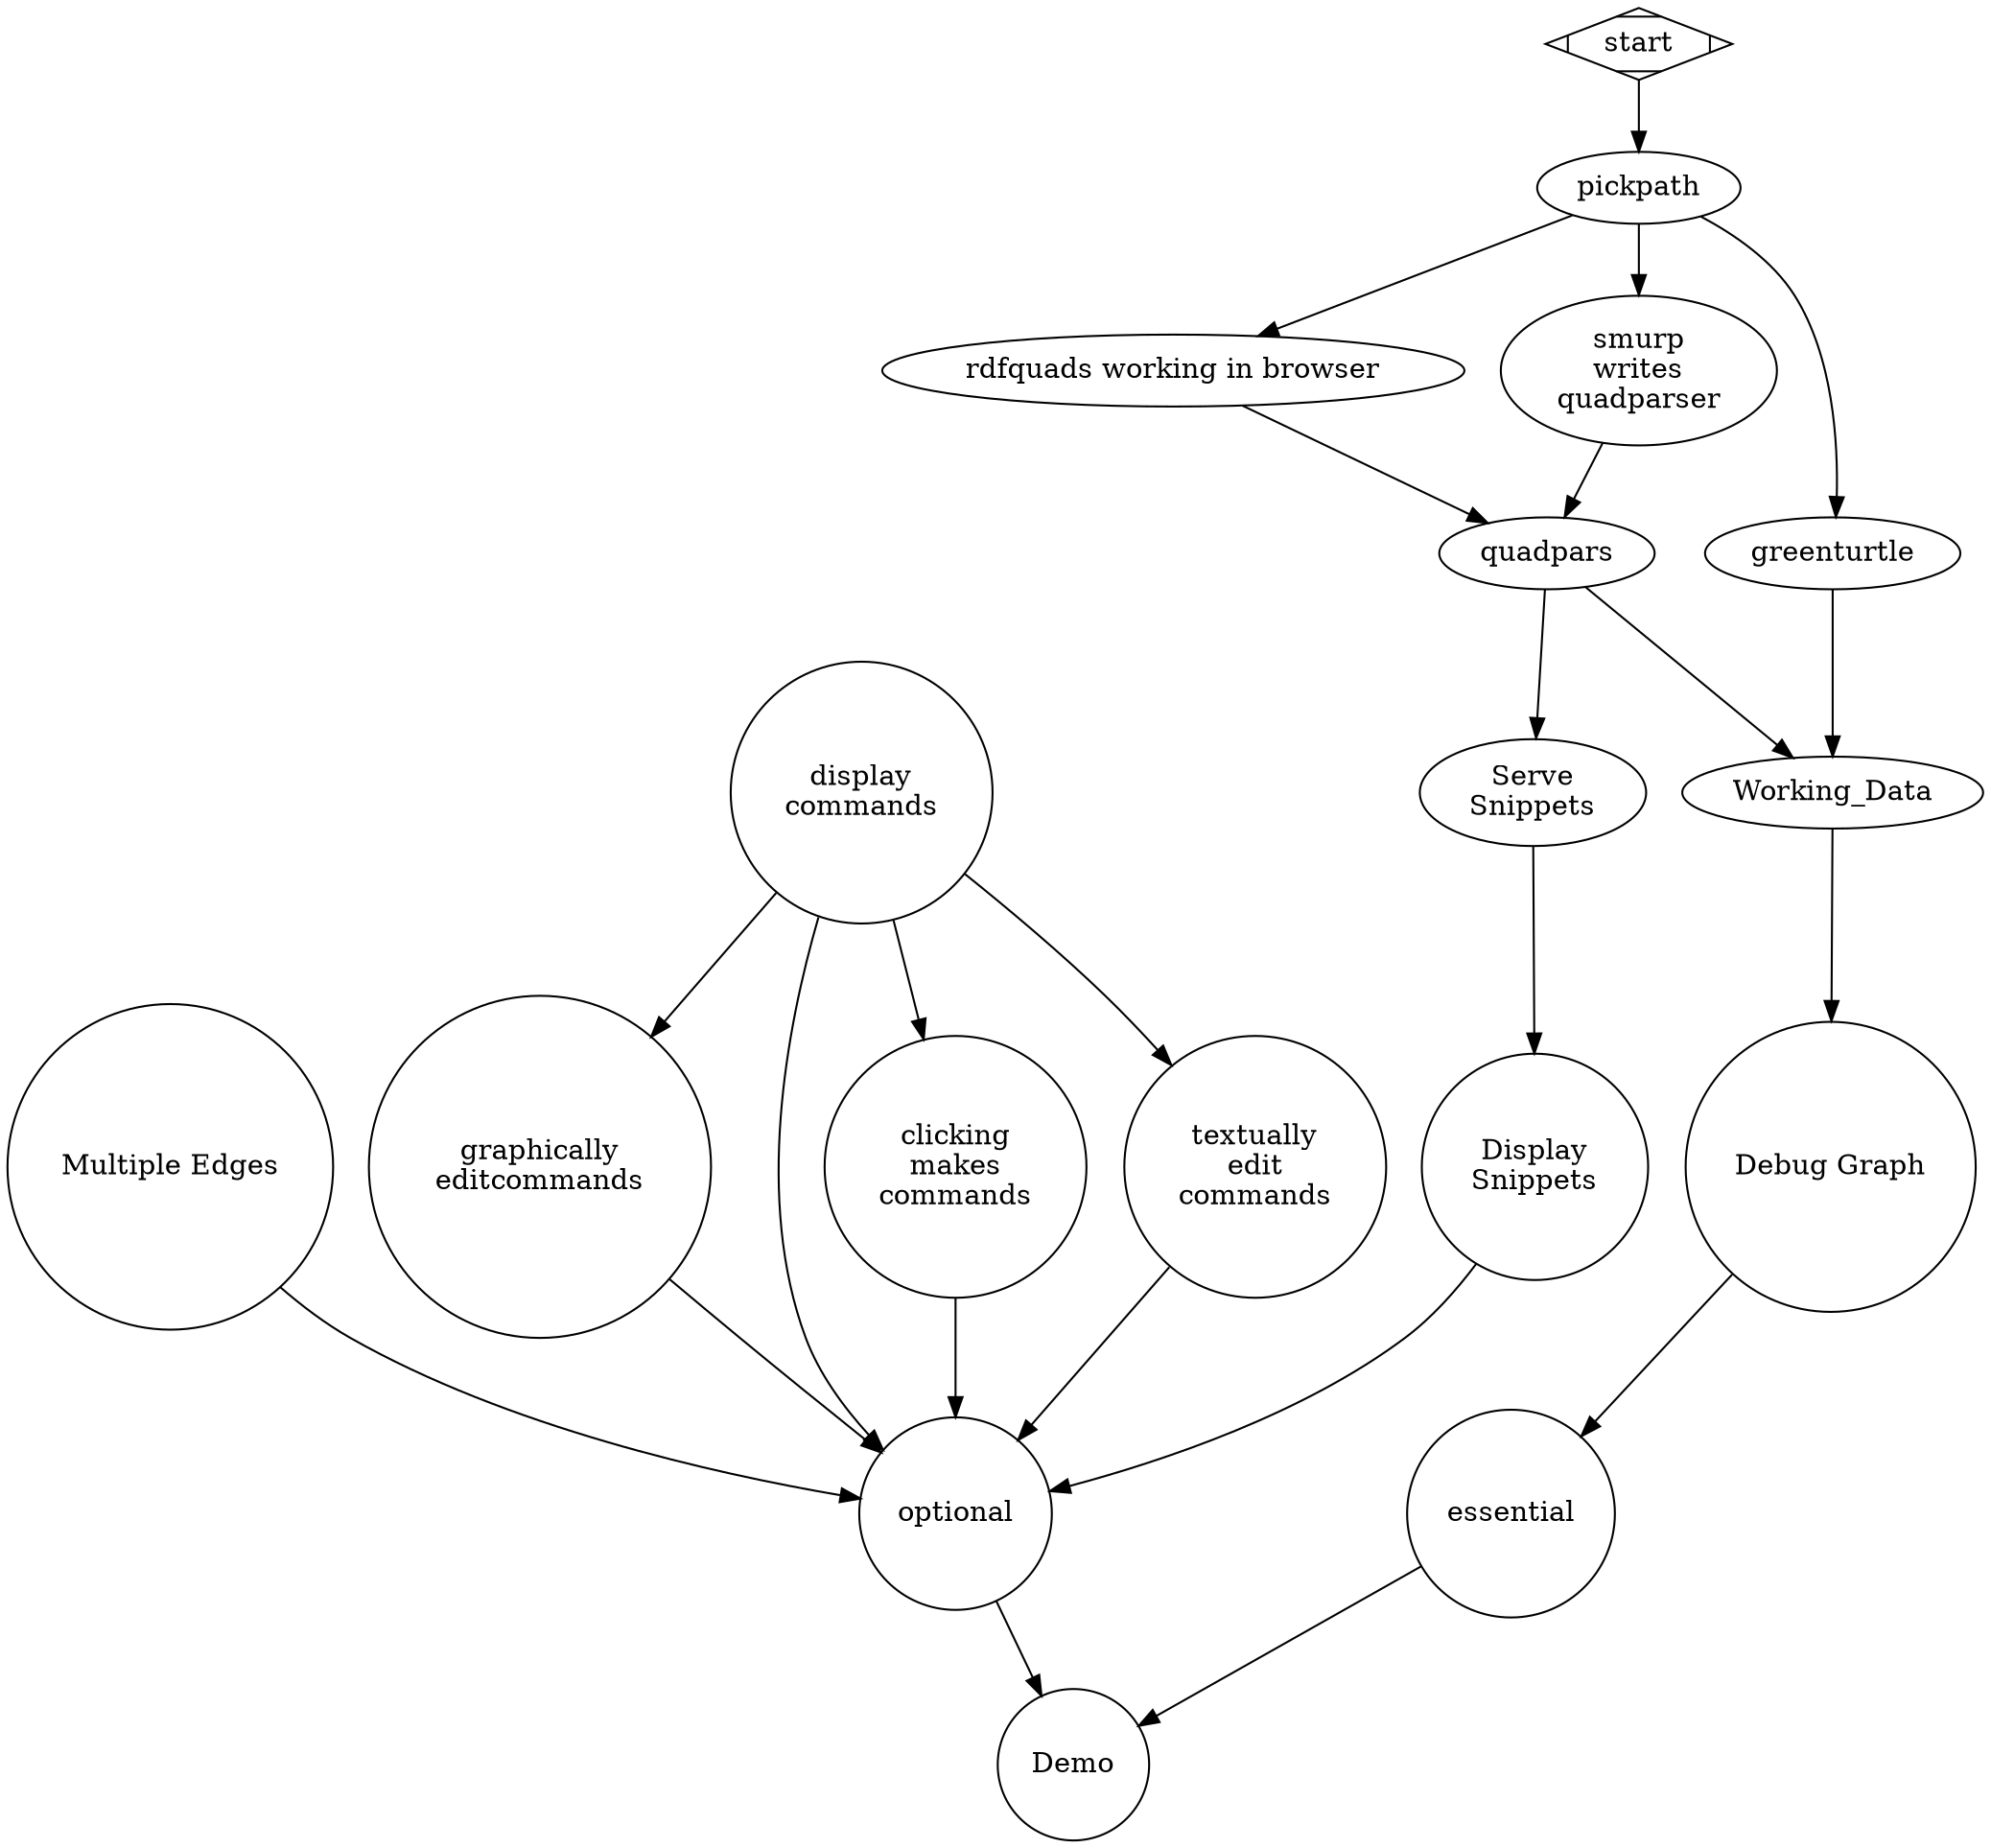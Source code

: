 /*
	dot -T svg -o dependencies.svg dependencies.dot 

   See:
     http://www.graphviz.org/content/cluster

   NODE_A   enables   NODE_B;
   serve      ->      display;
*/

digraph huviz_plan {
	randkdir=LR;

	subgraph qp {
		 color=lightgrey;
		 style=filled;
		 label="NQuad parser";
		 rdfquads[label="rdfquads working in browser"];
		 smurpquads[label="smurp\nwrites\nquadparser"];
		 rdfquads -> quadpars;
		 smurpquads -> quadpars;
	}

	greenturtle -> workdata;
	
	workdata[label="Working_Data"];
	start[shape=Mdiamond];
	start -> pickpath;
	pickpath -> smurpquads;
	pickpath -> rdfquads;
	pickpath -> greenturtle;
	quadpars -> workdata;

	quadpars -> servsnip;
	


	node [shape = circle];
	dg[label="Debug Graph"];

	essential -> Demo;
	optional -> Demo;
	dispsnip -> optional;
	
	workdata -> dg;

	servsnip -> dispsnip;
	
	dispsnip[label="Display\nSnippets"];
    	servsnip[label="Serve\nSnippets"];
	me[label="Multiple Edges"];
	dg -> essential;
	me -> optional;
	dispcom[label="display\ncommands"];

	clkcom[label="clicking\nmakes\ncommands"];
	dispcom -> clkcom;

	txtedcom[label="textually\nedit\ncommands"];
        dispcom -> txtedcom;

	gredcom[label="graphically\nedit\commands"];
	dispcom -> gredcom;

	dispcom -> optional;
	txtedcom -> optional;
	gredcom -> optional;
	clkcom -> optional;

}